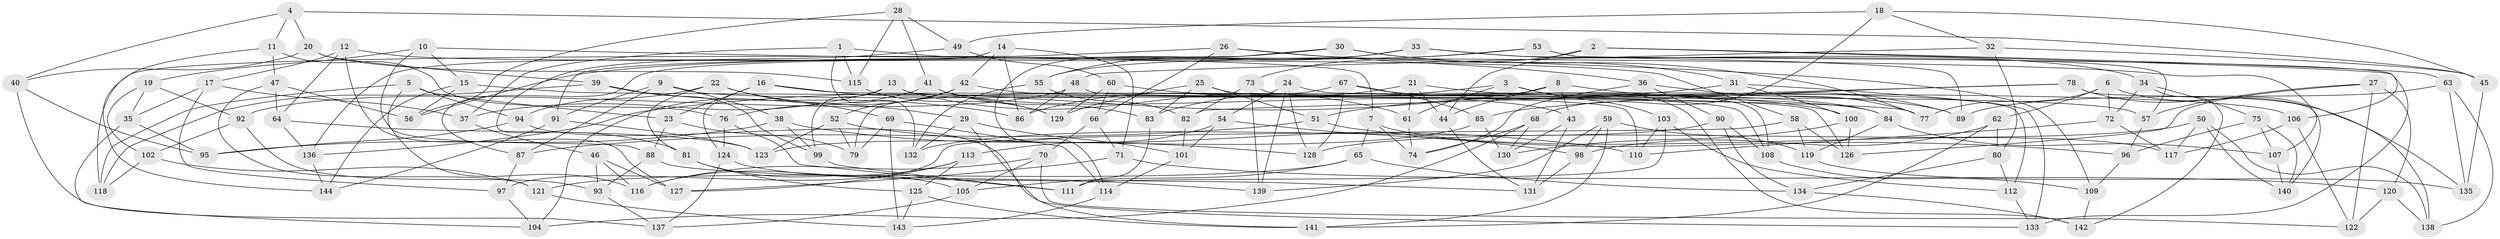 // coarse degree distribution, {3: 0.0594059405940594, 4: 0.5148514851485149, 6: 0.2871287128712871, 5: 0.13861386138613863}
// Generated by graph-tools (version 1.1) at 2025/38/03/04/25 23:38:10]
// undirected, 144 vertices, 288 edges
graph export_dot {
  node [color=gray90,style=filled];
  1;
  2;
  3;
  4;
  5;
  6;
  7;
  8;
  9;
  10;
  11;
  12;
  13;
  14;
  15;
  16;
  17;
  18;
  19;
  20;
  21;
  22;
  23;
  24;
  25;
  26;
  27;
  28;
  29;
  30;
  31;
  32;
  33;
  34;
  35;
  36;
  37;
  38;
  39;
  40;
  41;
  42;
  43;
  44;
  45;
  46;
  47;
  48;
  49;
  50;
  51;
  52;
  53;
  54;
  55;
  56;
  57;
  58;
  59;
  60;
  61;
  62;
  63;
  64;
  65;
  66;
  67;
  68;
  69;
  70;
  71;
  72;
  73;
  74;
  75;
  76;
  77;
  78;
  79;
  80;
  81;
  82;
  83;
  84;
  85;
  86;
  87;
  88;
  89;
  90;
  91;
  92;
  93;
  94;
  95;
  96;
  97;
  98;
  99;
  100;
  101;
  102;
  103;
  104;
  105;
  106;
  107;
  108;
  109;
  110;
  111;
  112;
  113;
  114;
  115;
  116;
  117;
  118;
  119;
  120;
  121;
  122;
  123;
  124;
  125;
  126;
  127;
  128;
  129;
  130;
  131;
  132;
  133;
  134;
  135;
  136;
  137;
  138;
  139;
  140;
  141;
  142;
  143;
  144;
  1 -- 37;
  1 -- 115;
  1 -- 132;
  1 -- 7;
  2 -- 44;
  2 -- 63;
  2 -- 106;
  2 -- 73;
  3 -- 61;
  3 -- 103;
  3 -- 83;
  3 -- 142;
  4 -- 40;
  4 -- 20;
  4 -- 11;
  4 -- 45;
  5 -- 116;
  5 -- 118;
  5 -- 23;
  5 -- 94;
  6 -- 77;
  6 -- 138;
  6 -- 62;
  6 -- 72;
  7 -- 74;
  7 -- 65;
  7 -- 117;
  8 -- 44;
  8 -- 43;
  8 -- 136;
  8 -- 89;
  9 -- 87;
  9 -- 91;
  9 -- 38;
  9 -- 84;
  10 -- 107;
  10 -- 19;
  10 -- 15;
  10 -- 88;
  11 -- 47;
  11 -- 76;
  11 -- 144;
  12 -- 58;
  12 -- 64;
  12 -- 17;
  12 -- 127;
  13 -- 99;
  13 -- 61;
  13 -- 37;
  13 -- 126;
  14 -- 136;
  14 -- 86;
  14 -- 71;
  14 -- 42;
  15 -- 77;
  15 -- 144;
  15 -- 56;
  16 -- 124;
  16 -- 108;
  16 -- 129;
  16 -- 23;
  17 -- 37;
  17 -- 35;
  17 -- 97;
  18 -- 68;
  18 -- 45;
  18 -- 49;
  18 -- 32;
  19 -- 35;
  19 -- 92;
  19 -- 102;
  20 -- 39;
  20 -- 40;
  20 -- 115;
  21 -- 44;
  21 -- 86;
  21 -- 89;
  21 -- 61;
  22 -- 94;
  22 -- 81;
  22 -- 69;
  22 -- 29;
  23 -- 79;
  23 -- 88;
  24 -- 128;
  24 -- 54;
  24 -- 112;
  24 -- 139;
  25 -- 129;
  25 -- 57;
  25 -- 51;
  25 -- 83;
  26 -- 36;
  26 -- 118;
  26 -- 66;
  26 -- 109;
  27 -- 57;
  27 -- 122;
  27 -- 126;
  27 -- 120;
  28 -- 49;
  28 -- 115;
  28 -- 41;
  28 -- 56;
  29 -- 141;
  29 -- 101;
  29 -- 132;
  30 -- 77;
  30 -- 31;
  30 -- 91;
  30 -- 114;
  31 -- 100;
  31 -- 51;
  31 -- 133;
  32 -- 45;
  32 -- 80;
  32 -- 48;
  33 -- 89;
  33 -- 34;
  33 -- 87;
  33 -- 55;
  34 -- 72;
  34 -- 75;
  34 -- 142;
  35 -- 95;
  35 -- 104;
  36 -- 77;
  36 -- 90;
  36 -- 74;
  37 -- 46;
  38 -- 99;
  38 -- 95;
  38 -- 128;
  39 -- 86;
  39 -- 118;
  39 -- 99;
  40 -- 137;
  40 -- 95;
  41 -- 83;
  41 -- 43;
  41 -- 104;
  42 -- 106;
  42 -- 76;
  42 -- 52;
  43 -- 130;
  43 -- 131;
  44 -- 131;
  45 -- 135;
  46 -- 116;
  46 -- 93;
  46 -- 127;
  47 -- 56;
  47 -- 121;
  47 -- 64;
  48 -- 110;
  48 -- 86;
  48 -- 92;
  49 -- 81;
  49 -- 60;
  50 -- 140;
  50 -- 128;
  50 -- 138;
  50 -- 117;
  51 -- 87;
  51 -- 96;
  52 -- 123;
  52 -- 110;
  52 -- 79;
  53 -- 55;
  53 -- 57;
  53 -- 133;
  53 -- 56;
  54 -- 101;
  54 -- 113;
  54 -- 98;
  55 -- 132;
  55 -- 82;
  57 -- 96;
  58 -- 126;
  58 -- 119;
  58 -- 97;
  59 -- 141;
  59 -- 119;
  59 -- 98;
  59 -- 139;
  60 -- 100;
  60 -- 129;
  60 -- 66;
  61 -- 74;
  62 -- 141;
  62 -- 98;
  62 -- 80;
  63 -- 89;
  63 -- 138;
  63 -- 135;
  64 -- 136;
  64 -- 123;
  65 -- 121;
  65 -- 134;
  65 -- 105;
  66 -- 71;
  66 -- 70;
  67 -- 79;
  67 -- 128;
  67 -- 84;
  67 -- 85;
  68 -- 74;
  68 -- 130;
  68 -- 104;
  69 -- 114;
  69 -- 143;
  69 -- 79;
  70 -- 122;
  70 -- 116;
  70 -- 105;
  71 -- 120;
  71 -- 127;
  72 -- 117;
  72 -- 110;
  73 -- 108;
  73 -- 82;
  73 -- 139;
  75 -- 96;
  75 -- 140;
  75 -- 107;
  76 -- 124;
  76 -- 111;
  78 -- 140;
  78 -- 82;
  78 -- 135;
  78 -- 85;
  80 -- 134;
  80 -- 112;
  81 -- 125;
  81 -- 105;
  82 -- 101;
  83 -- 111;
  84 -- 119;
  84 -- 107;
  85 -- 130;
  85 -- 123;
  87 -- 97;
  88 -- 93;
  88 -- 131;
  90 -- 132;
  90 -- 108;
  90 -- 134;
  91 -- 123;
  91 -- 144;
  92 -- 102;
  92 -- 93;
  93 -- 137;
  94 -- 133;
  94 -- 95;
  96 -- 109;
  97 -- 104;
  98 -- 131;
  99 -- 111;
  100 -- 130;
  100 -- 126;
  101 -- 114;
  102 -- 121;
  102 -- 118;
  103 -- 110;
  103 -- 111;
  103 -- 112;
  105 -- 137;
  106 -- 117;
  106 -- 122;
  107 -- 140;
  108 -- 109;
  109 -- 142;
  112 -- 133;
  113 -- 125;
  113 -- 127;
  113 -- 116;
  114 -- 143;
  115 -- 129;
  119 -- 135;
  120 -- 122;
  120 -- 138;
  121 -- 143;
  124 -- 137;
  124 -- 139;
  125 -- 141;
  125 -- 143;
  134 -- 142;
  136 -- 144;
}
